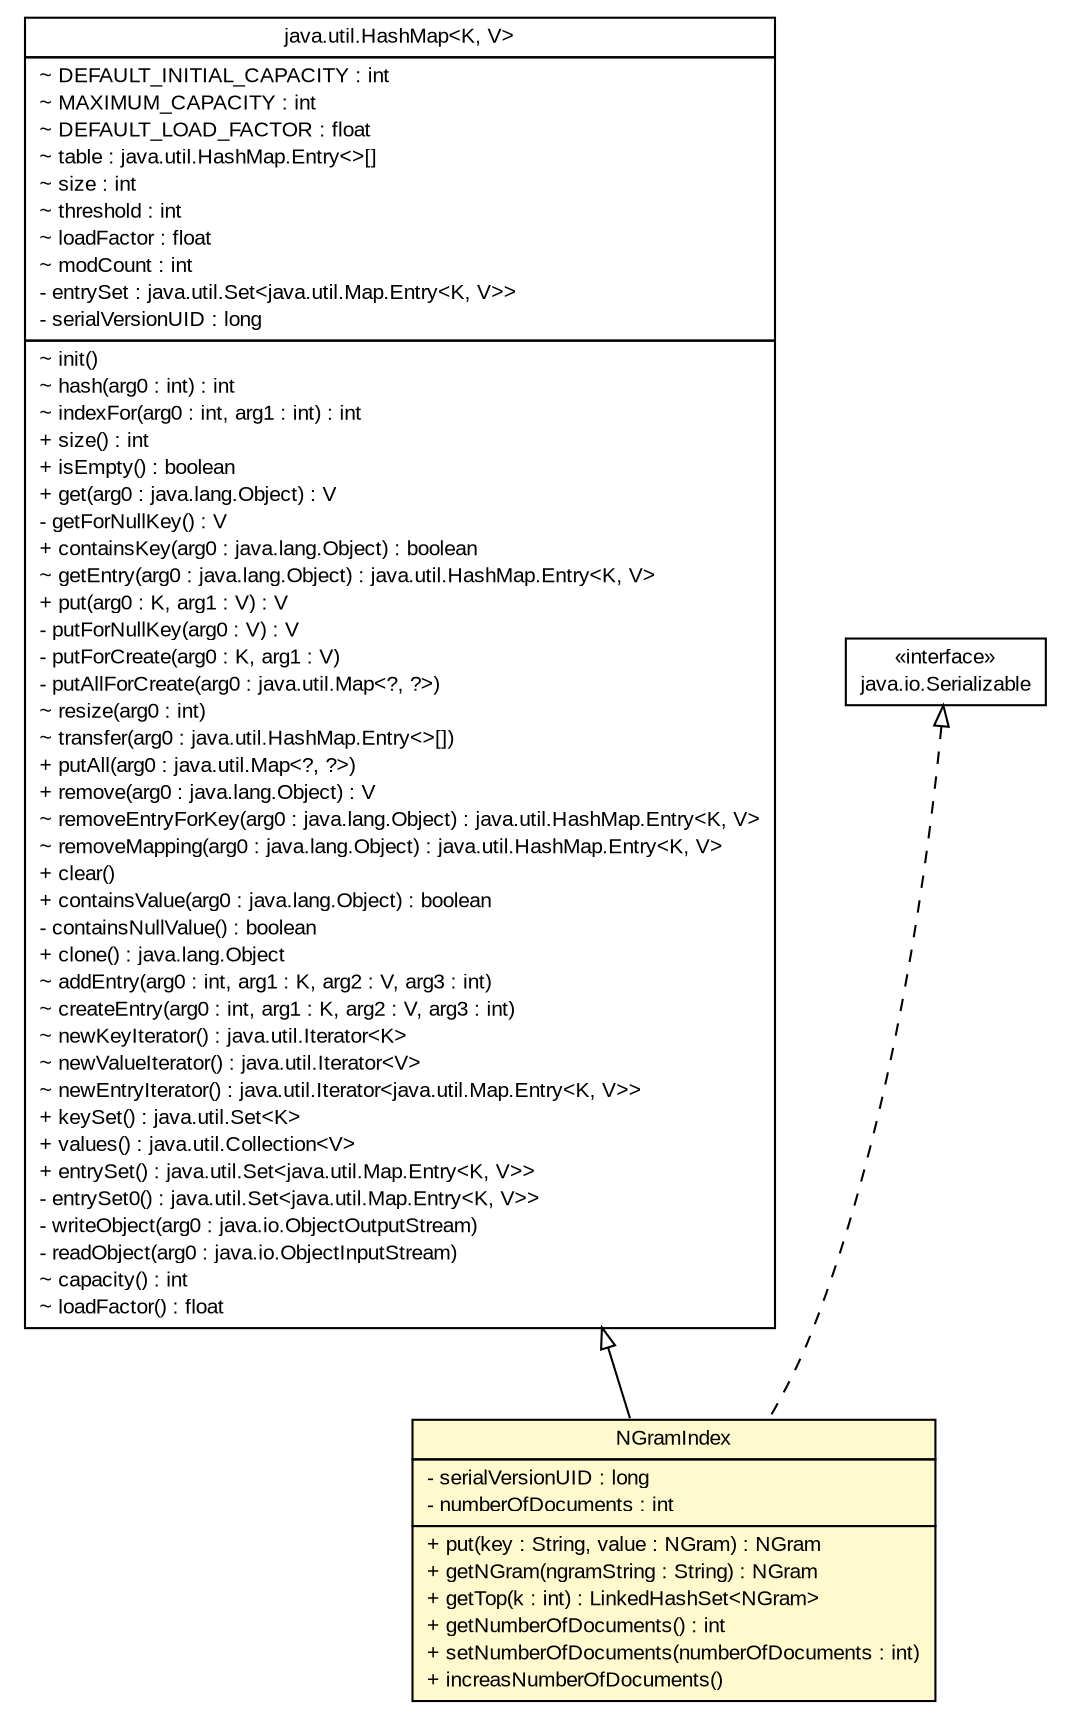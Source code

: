#!/usr/local/bin/dot
#
# Class diagram 
# Generated by UMLGraph version 5.2 (http://www.umlgraph.org/)
#

digraph G {
	edge [fontname="arial",fontsize=10,labelfontname="arial",labelfontsize=10];
	node [fontname="arial",fontsize=10,shape=plaintext];
	nodesep=0.25;
	ranksep=0.5;
	// tud.iir.classification.page.NGramIndex
	c15593 [label=<<table title="tud.iir.classification.page.NGramIndex" border="0" cellborder="1" cellspacing="0" cellpadding="2" port="p" bgcolor="lemonChiffon" href="./NGramIndex.html">
		<tr><td><table border="0" cellspacing="0" cellpadding="1">
<tr><td align="center" balign="center"> NGramIndex </td></tr>
		</table></td></tr>
		<tr><td><table border="0" cellspacing="0" cellpadding="1">
<tr><td align="left" balign="left"> - serialVersionUID : long </td></tr>
<tr><td align="left" balign="left"> - numberOfDocuments : int </td></tr>
		</table></td></tr>
		<tr><td><table border="0" cellspacing="0" cellpadding="1">
<tr><td align="left" balign="left"> + put(key : String, value : NGram) : NGram </td></tr>
<tr><td align="left" balign="left"> + getNGram(ngramString : String) : NGram </td></tr>
<tr><td align="left" balign="left"> + getTop(k : int) : LinkedHashSet&lt;NGram&gt; </td></tr>
<tr><td align="left" balign="left"> + getNumberOfDocuments() : int </td></tr>
<tr><td align="left" balign="left"> + setNumberOfDocuments(numberOfDocuments : int) </td></tr>
<tr><td align="left" balign="left"> + increasNumberOfDocuments() </td></tr>
		</table></td></tr>
		</table>>, fontname="arial", fontcolor="black", fontsize=10.0];
	//tud.iir.classification.page.NGramIndex extends java.util.HashMap<java.lang.String, tud.iir.classification.page.NGram>
	c15784:p -> c15593:p [dir=back,arrowtail=empty];
	//tud.iir.classification.page.NGramIndex implements java.io.Serializable
	c15785:p -> c15593:p [dir=back,arrowtail=empty,style=dashed];
	// java.io.Serializable
	c15785 [label=<<table title="java.io.Serializable" border="0" cellborder="1" cellspacing="0" cellpadding="2" port="p" href="http://java.sun.com/j2se/1.4.2/docs/api/java/io/Serializable.html">
		<tr><td><table border="0" cellspacing="0" cellpadding="1">
<tr><td align="center" balign="center"> &#171;interface&#187; </td></tr>
<tr><td align="center" balign="center"> java.io.Serializable </td></tr>
		</table></td></tr>
		</table>>, fontname="arial", fontcolor="black", fontsize=10.0];
	// java.util.HashMap<K, V>
	c15784 [label=<<table title="java.util.HashMap" border="0" cellborder="1" cellspacing="0" cellpadding="2" port="p" href="http://java.sun.com/j2se/1.4.2/docs/api/java/util/HashMap.html">
		<tr><td><table border="0" cellspacing="0" cellpadding="1">
<tr><td align="center" balign="center"> java.util.HashMap&lt;K, V&gt; </td></tr>
		</table></td></tr>
		<tr><td><table border="0" cellspacing="0" cellpadding="1">
<tr><td align="left" balign="left"> ~ DEFAULT_INITIAL_CAPACITY : int </td></tr>
<tr><td align="left" balign="left"> ~ MAXIMUM_CAPACITY : int </td></tr>
<tr><td align="left" balign="left"> ~ DEFAULT_LOAD_FACTOR : float </td></tr>
<tr><td align="left" balign="left"> ~ table : java.util.HashMap.Entry&lt;&gt;[] </td></tr>
<tr><td align="left" balign="left"> ~ size : int </td></tr>
<tr><td align="left" balign="left"> ~ threshold : int </td></tr>
<tr><td align="left" balign="left"> ~ loadFactor : float </td></tr>
<tr><td align="left" balign="left"> ~ modCount : int </td></tr>
<tr><td align="left" balign="left"> - entrySet : java.util.Set&lt;java.util.Map.Entry&lt;K, V&gt;&gt; </td></tr>
<tr><td align="left" balign="left"> - serialVersionUID : long </td></tr>
		</table></td></tr>
		<tr><td><table border="0" cellspacing="0" cellpadding="1">
<tr><td align="left" balign="left"> ~ init() </td></tr>
<tr><td align="left" balign="left"> ~ hash(arg0 : int) : int </td></tr>
<tr><td align="left" balign="left"> ~ indexFor(arg0 : int, arg1 : int) : int </td></tr>
<tr><td align="left" balign="left"> + size() : int </td></tr>
<tr><td align="left" balign="left"> + isEmpty() : boolean </td></tr>
<tr><td align="left" balign="left"> + get(arg0 : java.lang.Object) : V </td></tr>
<tr><td align="left" balign="left"> - getForNullKey() : V </td></tr>
<tr><td align="left" balign="left"> + containsKey(arg0 : java.lang.Object) : boolean </td></tr>
<tr><td align="left" balign="left"> ~ getEntry(arg0 : java.lang.Object) : java.util.HashMap.Entry&lt;K, V&gt; </td></tr>
<tr><td align="left" balign="left"> + put(arg0 : K, arg1 : V) : V </td></tr>
<tr><td align="left" balign="left"> - putForNullKey(arg0 : V) : V </td></tr>
<tr><td align="left" balign="left"> - putForCreate(arg0 : K, arg1 : V) </td></tr>
<tr><td align="left" balign="left"> - putAllForCreate(arg0 : java.util.Map&lt;?, ?&gt;) </td></tr>
<tr><td align="left" balign="left"> ~ resize(arg0 : int) </td></tr>
<tr><td align="left" balign="left"> ~ transfer(arg0 : java.util.HashMap.Entry&lt;&gt;[]) </td></tr>
<tr><td align="left" balign="left"> + putAll(arg0 : java.util.Map&lt;?, ?&gt;) </td></tr>
<tr><td align="left" balign="left"> + remove(arg0 : java.lang.Object) : V </td></tr>
<tr><td align="left" balign="left"> ~ removeEntryForKey(arg0 : java.lang.Object) : java.util.HashMap.Entry&lt;K, V&gt; </td></tr>
<tr><td align="left" balign="left"> ~ removeMapping(arg0 : java.lang.Object) : java.util.HashMap.Entry&lt;K, V&gt; </td></tr>
<tr><td align="left" balign="left"> + clear() </td></tr>
<tr><td align="left" balign="left"> + containsValue(arg0 : java.lang.Object) : boolean </td></tr>
<tr><td align="left" balign="left"> - containsNullValue() : boolean </td></tr>
<tr><td align="left" balign="left"> + clone() : java.lang.Object </td></tr>
<tr><td align="left" balign="left"> ~ addEntry(arg0 : int, arg1 : K, arg2 : V, arg3 : int) </td></tr>
<tr><td align="left" balign="left"> ~ createEntry(arg0 : int, arg1 : K, arg2 : V, arg3 : int) </td></tr>
<tr><td align="left" balign="left"> ~ newKeyIterator() : java.util.Iterator&lt;K&gt; </td></tr>
<tr><td align="left" balign="left"> ~ newValueIterator() : java.util.Iterator&lt;V&gt; </td></tr>
<tr><td align="left" balign="left"> ~ newEntryIterator() : java.util.Iterator&lt;java.util.Map.Entry&lt;K, V&gt;&gt; </td></tr>
<tr><td align="left" balign="left"> + keySet() : java.util.Set&lt;K&gt; </td></tr>
<tr><td align="left" balign="left"> + values() : java.util.Collection&lt;V&gt; </td></tr>
<tr><td align="left" balign="left"> + entrySet() : java.util.Set&lt;java.util.Map.Entry&lt;K, V&gt;&gt; </td></tr>
<tr><td align="left" balign="left"> - entrySet0() : java.util.Set&lt;java.util.Map.Entry&lt;K, V&gt;&gt; </td></tr>
<tr><td align="left" balign="left"> - writeObject(arg0 : java.io.ObjectOutputStream) </td></tr>
<tr><td align="left" balign="left"> - readObject(arg0 : java.io.ObjectInputStream) </td></tr>
<tr><td align="left" balign="left"> ~ capacity() : int </td></tr>
<tr><td align="left" balign="left"> ~ loadFactor() : float </td></tr>
		</table></td></tr>
		</table>>, fontname="arial", fontcolor="black", fontsize=10.0];
}

